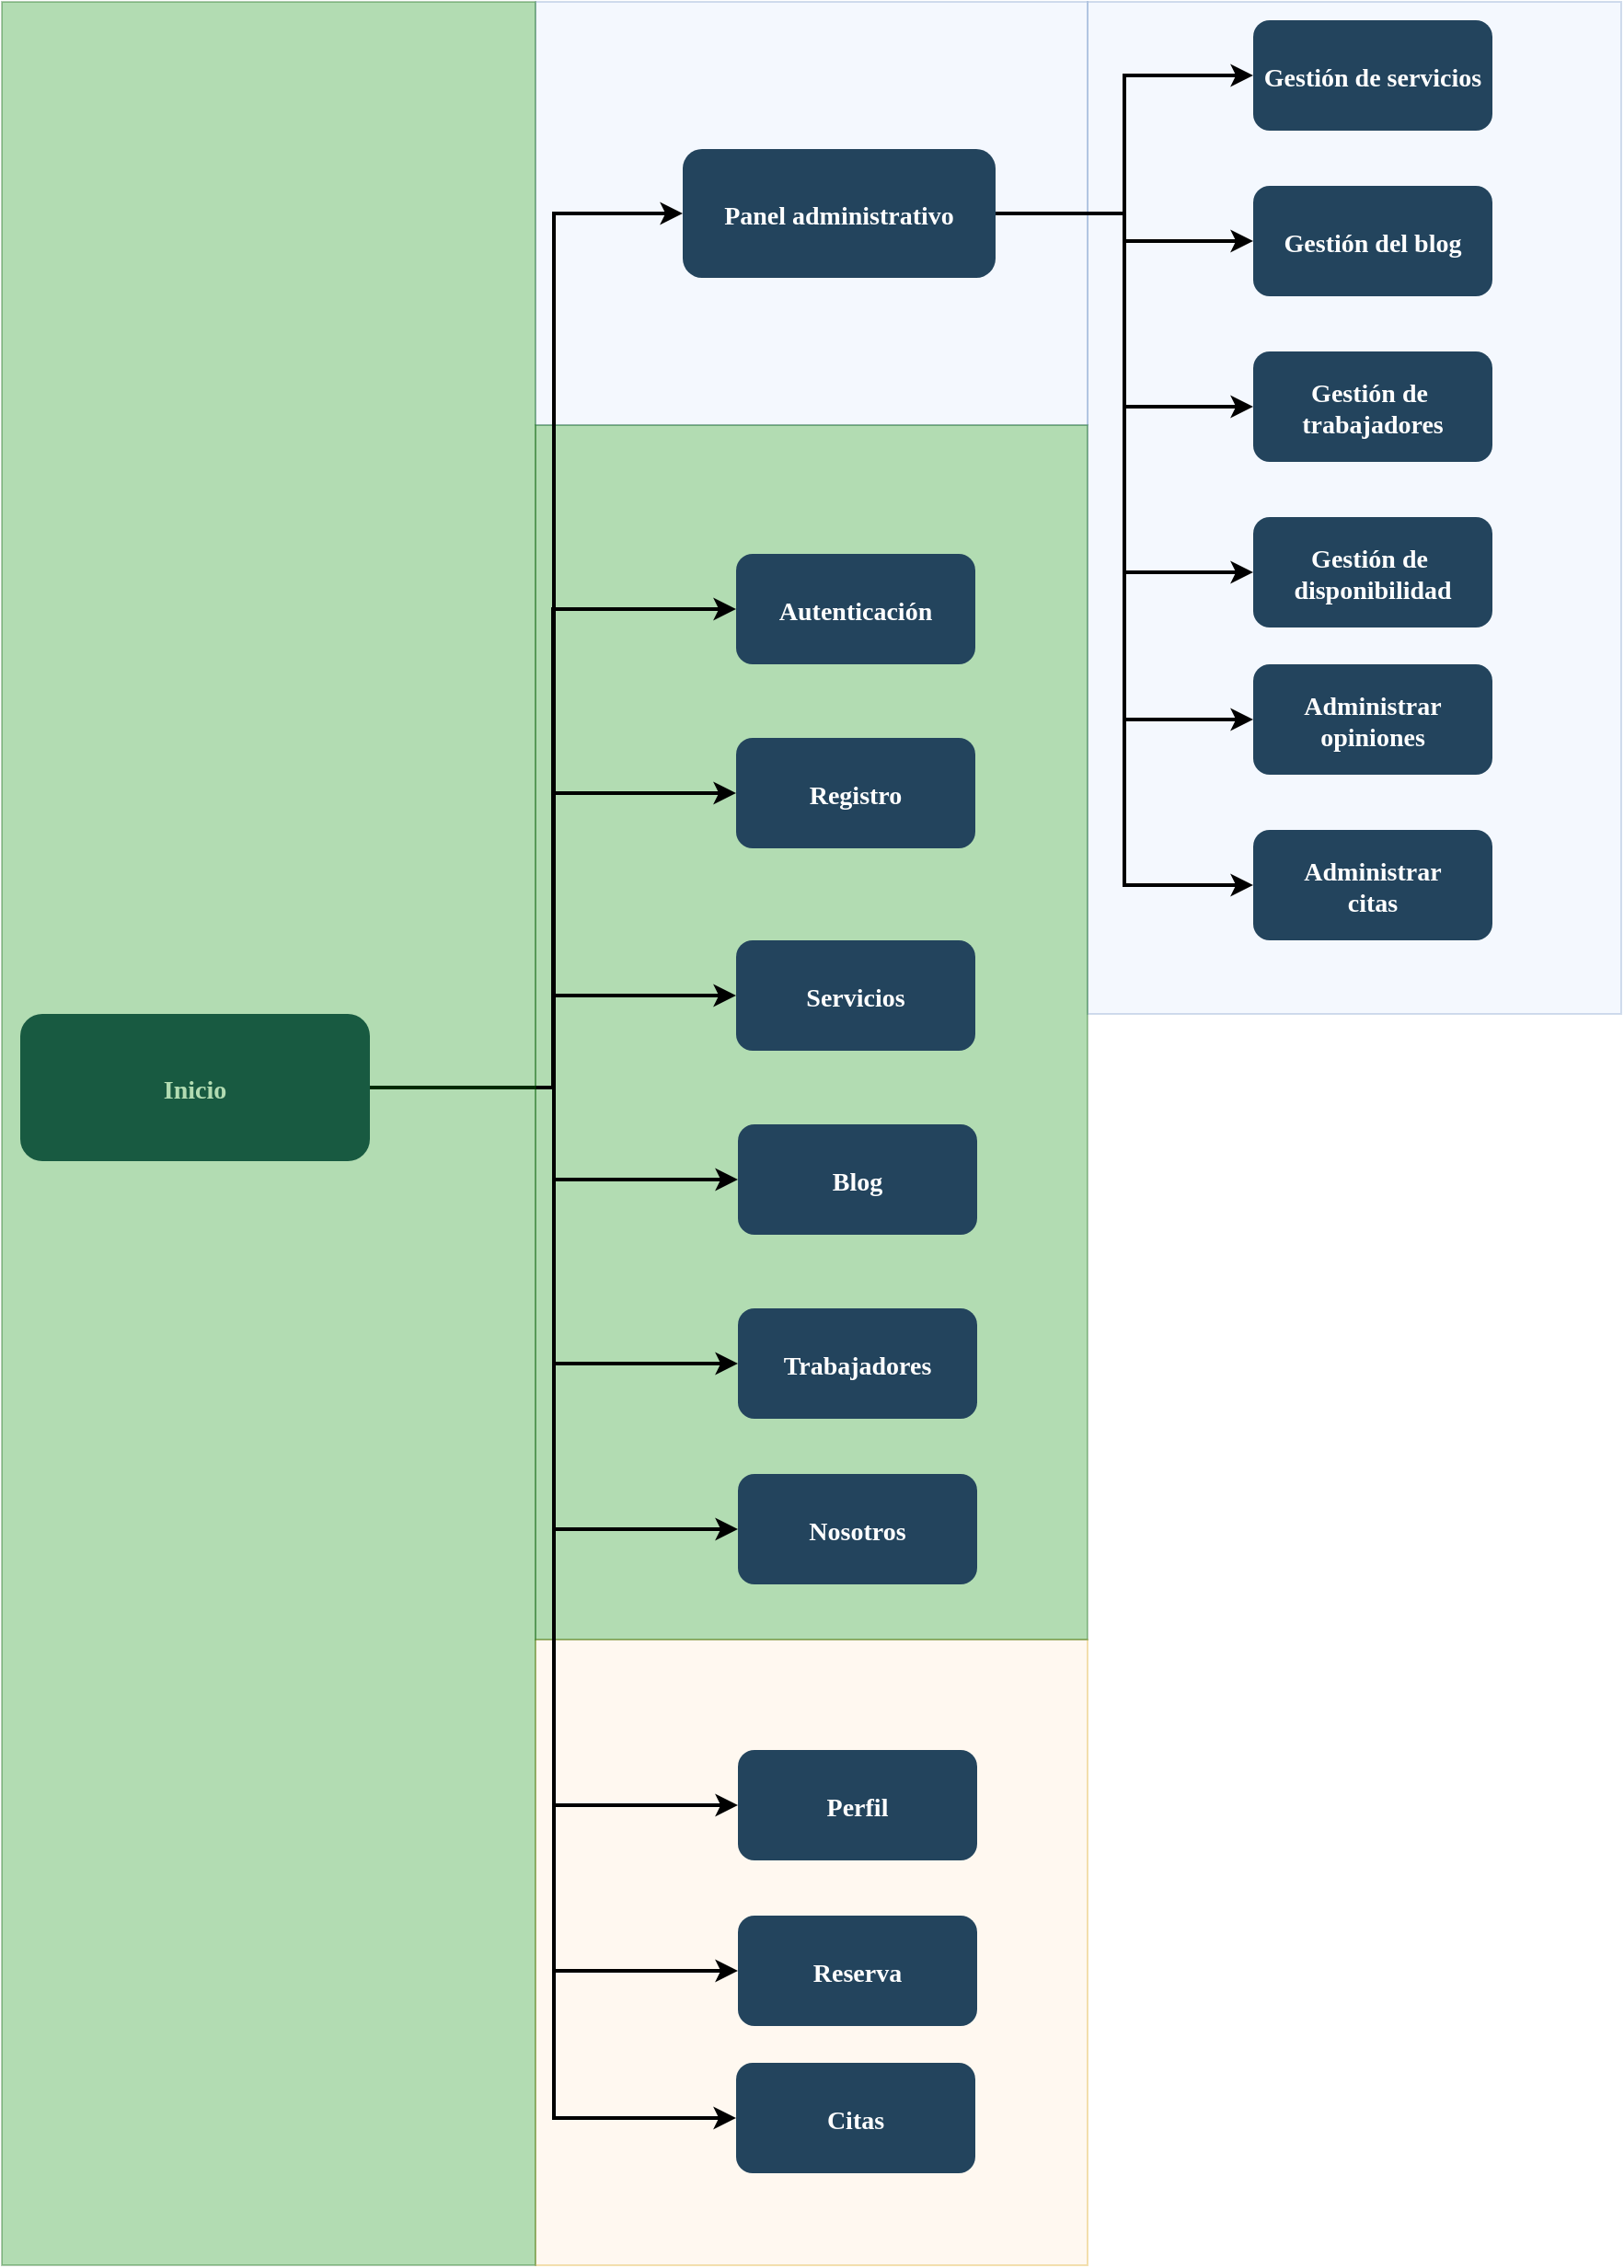 <mxfile version="24.7.16">
  <diagram name="Page-1" id="2c0d36ab-eaac-3732-788b-9136903baeff">
    <mxGraphModel dx="1756" dy="916" grid="1" gridSize="10" guides="1" tooltips="1" connect="1" arrows="1" fold="1" page="1" pageScale="1.5" pageWidth="1169" pageHeight="827" background="none" math="0" shadow="0">
      <root>
        <mxCell id="0" />
        <mxCell id="1" parent="0" />
        <mxCell id="oDPdmUQwLlRHnJGlkrta-163" value="" style="fillColor=#dae8fc;strokeColor=#6c8ebf;opacity=30;" vertex="1" parent="1">
          <mxGeometry x="590" width="290" height="550" as="geometry" />
        </mxCell>
        <mxCell id="oDPdmUQwLlRHnJGlkrta-158" value="" style="fillColor=#dae8fc;strokeColor=#6c8ebf;opacity=30;" vertex="1" parent="1">
          <mxGeometry x="290" width="300" height="230" as="geometry" />
        </mxCell>
        <mxCell id="oDPdmUQwLlRHnJGlkrta-157" value="" style="fillColor=#ffe6cc;strokeColor=#d79b00;opacity=30;" vertex="1" parent="1">
          <mxGeometry x="290" y="890" width="300" height="340" as="geometry" />
        </mxCell>
        <mxCell id="110" value="" style="fillColor=#008a00;strokeColor=#005700;opacity=30;fontColor=#ffffff;" parent="1" vertex="1">
          <mxGeometry x="290" y="230" width="300" height="660" as="geometry" />
        </mxCell>
        <mxCell id="2" value="Inicio" style="rounded=1;fillColor=#23445D;gradientColor=none;strokeColor=none;fontColor=#FFFFFF;fontStyle=1;fontFamily=Tahoma;fontSize=14" parent="1" vertex="1">
          <mxGeometry x="10" y="550" width="190" height="80" as="geometry" />
        </mxCell>
        <mxCell id="4" value="Panel administrativo" style="rounded=1;fillColor=#23445D;gradientColor=none;strokeColor=none;fontColor=#FFFFFF;fontStyle=1;fontFamily=Tahoma;fontSize=14" parent="1" vertex="1">
          <mxGeometry x="370" y="80" width="170" height="70" as="geometry" />
        </mxCell>
        <mxCell id="10" value="Autenticación" style="rounded=1;fillColor=#23445D;gradientColor=none;strokeColor=none;fontColor=#FFFFFF;fontStyle=1;fontFamily=Tahoma;fontSize=14" parent="1" vertex="1">
          <mxGeometry x="399" y="300" width="130" height="60" as="geometry" />
        </mxCell>
        <mxCell id="12" value="Registro" style="rounded=1;fillColor=#23445D;gradientColor=none;strokeColor=none;fontColor=#FFFFFF;fontStyle=1;fontFamily=Tahoma;fontSize=14" parent="1" vertex="1">
          <mxGeometry x="399" y="400" width="130" height="60" as="geometry" />
        </mxCell>
        <mxCell id="16" value="Reserva" style="rounded=1;fillColor=#23445D;gradientColor=none;strokeColor=none;fontColor=#FFFFFF;fontStyle=1;fontFamily=Tahoma;fontSize=14" parent="1" vertex="1">
          <mxGeometry x="400" y="1040" width="130" height="60" as="geometry" />
        </mxCell>
        <mxCell id="17" value="Trabajadores" style="rounded=1;fillColor=#23445D;gradientColor=none;strokeColor=none;fontColor=#FFFFFF;fontStyle=1;fontFamily=Tahoma;fontSize=14" parent="1" vertex="1">
          <mxGeometry x="400" y="710" width="130" height="60" as="geometry" />
        </mxCell>
        <mxCell id="59" value="" style="edgeStyle=elbowEdgeStyle;strokeWidth=2;rounded=0;exitX=1;exitY=0.5;exitDx=0;exitDy=0;entryX=0;entryY=0.5;entryDx=0;entryDy=0;" parent="1" source="2" target="12" edge="1">
          <mxGeometry x="347" y="225.5" width="100" height="100" as="geometry">
            <mxPoint x="590" y="400" as="sourcePoint" />
            <mxPoint x="295" y="650" as="targetPoint" />
          </mxGeometry>
        </mxCell>
        <mxCell id="oDPdmUQwLlRHnJGlkrta-130" value="Citas" style="rounded=1;fillColor=#23445D;gradientColor=none;strokeColor=none;fontColor=#FFFFFF;fontStyle=1;fontFamily=Tahoma;fontSize=14" vertex="1" parent="1">
          <mxGeometry x="399" y="1120" width="130" height="60" as="geometry" />
        </mxCell>
        <mxCell id="oDPdmUQwLlRHnJGlkrta-134" value="Blog" style="rounded=1;fillColor=#23445D;gradientColor=none;strokeColor=none;fontColor=#FFFFFF;fontStyle=1;fontFamily=Tahoma;fontSize=14" vertex="1" parent="1">
          <mxGeometry x="400" y="610" width="130" height="60" as="geometry" />
        </mxCell>
        <mxCell id="oDPdmUQwLlRHnJGlkrta-135" value="Servicios" style="rounded=1;fillColor=#23445D;gradientColor=none;strokeColor=none;fontColor=#FFFFFF;fontStyle=1;fontFamily=Tahoma;fontSize=14" vertex="1" parent="1">
          <mxGeometry x="399" y="510" width="130" height="60" as="geometry" />
        </mxCell>
        <mxCell id="oDPdmUQwLlRHnJGlkrta-136" value="Nosotros" style="rounded=1;fillColor=#23445D;gradientColor=none;strokeColor=none;fontColor=#FFFFFF;fontStyle=1;fontFamily=Tahoma;fontSize=14" vertex="1" parent="1">
          <mxGeometry x="400" y="800" width="130" height="60" as="geometry" />
        </mxCell>
        <mxCell id="oDPdmUQwLlRHnJGlkrta-142" value="Perfil" style="rounded=1;fillColor=#23445D;gradientColor=none;strokeColor=none;fontColor=#FFFFFF;fontStyle=1;fontFamily=Tahoma;fontSize=14" vertex="1" parent="1">
          <mxGeometry x="400" y="950" width="130" height="60" as="geometry" />
        </mxCell>
        <mxCell id="oDPdmUQwLlRHnJGlkrta-145" value="" style="edgeStyle=elbowEdgeStyle;strokeWidth=2;rounded=0;exitX=1;exitY=0.5;exitDx=0;exitDy=0;entryX=0;entryY=0.5;entryDx=0;entryDy=0;" edge="1" parent="1" source="2" target="10">
          <mxGeometry x="347" y="225.5" width="100" height="100" as="geometry">
            <mxPoint x="210" y="600" as="sourcePoint" />
            <mxPoint x="410" y="310" as="targetPoint" />
          </mxGeometry>
        </mxCell>
        <mxCell id="oDPdmUQwLlRHnJGlkrta-146" value="" style="edgeStyle=elbowEdgeStyle;strokeWidth=2;rounded=0;exitX=1;exitY=0.5;exitDx=0;exitDy=0;entryX=0;entryY=0.5;entryDx=0;entryDy=0;" edge="1" parent="1" source="2" target="17">
          <mxGeometry x="347" y="225.5" width="100" height="100" as="geometry">
            <mxPoint x="210" y="600" as="sourcePoint" />
            <mxPoint x="410" y="140" as="targetPoint" />
          </mxGeometry>
        </mxCell>
        <mxCell id="oDPdmUQwLlRHnJGlkrta-147" value="" style="edgeStyle=elbowEdgeStyle;strokeWidth=2;rounded=0;exitX=1;exitY=0.5;exitDx=0;exitDy=0;entryX=0;entryY=0.5;entryDx=0;entryDy=0;" edge="1" parent="1" source="2" target="16">
          <mxGeometry x="347" y="225.5" width="100" height="100" as="geometry">
            <mxPoint x="210" y="600" as="sourcePoint" />
            <mxPoint x="410" y="820" as="targetPoint" />
          </mxGeometry>
        </mxCell>
        <mxCell id="oDPdmUQwLlRHnJGlkrta-148" value="" style="edgeStyle=elbowEdgeStyle;strokeWidth=2;rounded=0;exitX=1;exitY=0.5;exitDx=0;exitDy=0;entryX=0;entryY=0.5;entryDx=0;entryDy=0;" edge="1" parent="1" source="2" target="oDPdmUQwLlRHnJGlkrta-134">
          <mxGeometry x="347" y="225.5" width="100" height="100" as="geometry">
            <mxPoint x="220" y="610" as="sourcePoint" />
            <mxPoint x="420" y="830" as="targetPoint" />
          </mxGeometry>
        </mxCell>
        <mxCell id="oDPdmUQwLlRHnJGlkrta-149" value="" style="edgeStyle=elbowEdgeStyle;strokeWidth=2;rounded=0;exitX=1;exitY=0.5;exitDx=0;exitDy=0;entryX=0;entryY=0.5;entryDx=0;entryDy=0;" edge="1" parent="1" source="2" target="oDPdmUQwLlRHnJGlkrta-136">
          <mxGeometry x="347" y="225.5" width="100" height="100" as="geometry">
            <mxPoint x="230" y="620" as="sourcePoint" />
            <mxPoint x="430" y="840" as="targetPoint" />
          </mxGeometry>
        </mxCell>
        <mxCell id="oDPdmUQwLlRHnJGlkrta-150" value="" style="edgeStyle=elbowEdgeStyle;strokeWidth=2;rounded=0;exitX=1;exitY=0.5;exitDx=0;exitDy=0;entryX=0;entryY=0.5;entryDx=0;entryDy=0;" edge="1" parent="1" source="2" target="oDPdmUQwLlRHnJGlkrta-135">
          <mxGeometry x="347" y="225.5" width="100" height="100" as="geometry">
            <mxPoint x="240" y="630" as="sourcePoint" />
            <mxPoint x="440" y="850" as="targetPoint" />
          </mxGeometry>
        </mxCell>
        <mxCell id="oDPdmUQwLlRHnJGlkrta-151" value="" style="edgeStyle=elbowEdgeStyle;strokeWidth=2;rounded=0;entryX=0;entryY=0.5;entryDx=0;entryDy=0;" edge="1" parent="1" target="oDPdmUQwLlRHnJGlkrta-130">
          <mxGeometry x="347" y="225.5" width="100" height="100" as="geometry">
            <mxPoint x="201" y="590" as="sourcePoint" />
            <mxPoint x="450" y="860" as="targetPoint" />
          </mxGeometry>
        </mxCell>
        <mxCell id="oDPdmUQwLlRHnJGlkrta-153" value="" style="edgeStyle=elbowEdgeStyle;strokeWidth=2;rounded=0;exitX=1;exitY=0.5;exitDx=0;exitDy=0;entryX=0;entryY=0.5;entryDx=0;entryDy=0;" edge="1" parent="1" source="2" target="oDPdmUQwLlRHnJGlkrta-142">
          <mxGeometry x="347" y="225.5" width="100" height="100" as="geometry">
            <mxPoint x="210" y="600" as="sourcePoint" />
            <mxPoint x="410" y="710" as="targetPoint" />
          </mxGeometry>
        </mxCell>
        <mxCell id="oDPdmUQwLlRHnJGlkrta-155" value="" style="edgeStyle=elbowEdgeStyle;strokeWidth=2;rounded=0;exitX=1;exitY=0.5;exitDx=0;exitDy=0;entryX=0;entryY=0.5;entryDx=0;entryDy=0;" edge="1" parent="1" source="2" target="4">
          <mxGeometry x="347" y="225.5" width="100" height="100" as="geometry">
            <mxPoint x="210" y="600" as="sourcePoint" />
            <mxPoint x="410" y="140" as="targetPoint" />
            <Array as="points">
              <mxPoint x="300" y="350" />
            </Array>
          </mxGeometry>
        </mxCell>
        <mxCell id="oDPdmUQwLlRHnJGlkrta-156" value="" style="fillColor=#008a00;strokeColor=#005700;opacity=30;fontColor=#ffffff;" vertex="1" parent="1">
          <mxGeometry width="290" height="1230" as="geometry" />
        </mxCell>
        <mxCell id="oDPdmUQwLlRHnJGlkrta-159" value="Gestión de &#xa;trabajadores" style="rounded=1;fillColor=#23445D;gradientColor=none;strokeColor=none;fontColor=#FFFFFF;fontStyle=1;fontFamily=Tahoma;fontSize=14" vertex="1" parent="1">
          <mxGeometry x="680" y="190" width="130" height="60" as="geometry" />
        </mxCell>
        <mxCell id="oDPdmUQwLlRHnJGlkrta-160" value="Gestión del blog" style="rounded=1;fillColor=#23445D;gradientColor=none;strokeColor=none;fontColor=#FFFFFF;fontStyle=1;fontFamily=Tahoma;fontSize=14" vertex="1" parent="1">
          <mxGeometry x="680" y="100" width="130" height="60" as="geometry" />
        </mxCell>
        <mxCell id="oDPdmUQwLlRHnJGlkrta-161" value="Gestión de servicios" style="rounded=1;fillColor=#23445D;gradientColor=none;strokeColor=none;fontColor=#FFFFFF;fontStyle=1;fontFamily=Tahoma;fontSize=14" vertex="1" parent="1">
          <mxGeometry x="680" y="10" width="130" height="60" as="geometry" />
        </mxCell>
        <mxCell id="oDPdmUQwLlRHnJGlkrta-162" value="Gestión de &#xa;disponibilidad" style="rounded=1;fillColor=#23445D;gradientColor=none;strokeColor=none;fontColor=#FFFFFF;fontStyle=1;fontFamily=Tahoma;fontSize=14" vertex="1" parent="1">
          <mxGeometry x="680" y="280" width="130" height="60" as="geometry" />
        </mxCell>
        <mxCell id="oDPdmUQwLlRHnJGlkrta-164" value="" style="edgeStyle=elbowEdgeStyle;strokeWidth=2;rounded=0;exitX=1;exitY=0.5;exitDx=0;exitDy=0;entryX=0;entryY=0.5;entryDx=0;entryDy=0;" edge="1" parent="1" source="4" target="oDPdmUQwLlRHnJGlkrta-160">
          <mxGeometry x="347" y="225.5" width="100" height="100" as="geometry">
            <mxPoint x="210" y="600" as="sourcePoint" />
            <mxPoint x="409" y="125" as="targetPoint" />
          </mxGeometry>
        </mxCell>
        <mxCell id="oDPdmUQwLlRHnJGlkrta-165" value="" style="edgeStyle=elbowEdgeStyle;strokeWidth=2;rounded=0;exitX=1;exitY=0.5;exitDx=0;exitDy=0;entryX=0;entryY=0.5;entryDx=0;entryDy=0;" edge="1" parent="1" source="4" target="oDPdmUQwLlRHnJGlkrta-169">
          <mxGeometry x="347" y="225.5" width="100" height="100" as="geometry">
            <mxPoint x="579" y="125" as="sourcePoint" />
            <mxPoint x="690" y="140" as="targetPoint" />
          </mxGeometry>
        </mxCell>
        <mxCell id="oDPdmUQwLlRHnJGlkrta-166" value="" style="edgeStyle=elbowEdgeStyle;strokeWidth=2;rounded=0;exitX=1;exitY=0.5;exitDx=0;exitDy=0;entryX=0;entryY=0.5;entryDx=0;entryDy=0;" edge="1" parent="1" source="4" target="oDPdmUQwLlRHnJGlkrta-162">
          <mxGeometry x="347" y="225.5" width="100" height="100" as="geometry">
            <mxPoint x="589" y="135" as="sourcePoint" />
            <mxPoint x="700" y="150" as="targetPoint" />
          </mxGeometry>
        </mxCell>
        <mxCell id="oDPdmUQwLlRHnJGlkrta-167" value="" style="edgeStyle=elbowEdgeStyle;strokeWidth=2;rounded=0;exitX=1;exitY=0.5;exitDx=0;exitDy=0;entryX=0;entryY=0.5;entryDx=0;entryDy=0;" edge="1" parent="1" source="4" target="oDPdmUQwLlRHnJGlkrta-161">
          <mxGeometry x="347" y="225.5" width="100" height="100" as="geometry">
            <mxPoint x="599" y="145" as="sourcePoint" />
            <mxPoint x="710" y="160" as="targetPoint" />
          </mxGeometry>
        </mxCell>
        <mxCell id="oDPdmUQwLlRHnJGlkrta-168" value="" style="edgeStyle=elbowEdgeStyle;strokeWidth=2;rounded=0;exitX=1;exitY=0.5;exitDx=0;exitDy=0;entryX=0;entryY=0.5;entryDx=0;entryDy=0;" edge="1" parent="1" source="4" target="oDPdmUQwLlRHnJGlkrta-159">
          <mxGeometry x="347" y="225.5" width="100" height="100" as="geometry">
            <mxPoint x="609" y="155" as="sourcePoint" />
            <mxPoint x="720" y="170" as="targetPoint" />
          </mxGeometry>
        </mxCell>
        <mxCell id="oDPdmUQwLlRHnJGlkrta-169" value="Administrar&#xa;opiniones" style="rounded=1;fillColor=#23445D;gradientColor=none;strokeColor=none;fontColor=#FFFFFF;fontStyle=1;fontFamily=Tahoma;fontSize=14" vertex="1" parent="1">
          <mxGeometry x="680" y="360" width="130" height="60" as="geometry" />
        </mxCell>
        <mxCell id="oDPdmUQwLlRHnJGlkrta-170" value="Administrar&#xa;citas" style="rounded=1;fillColor=#23445D;gradientColor=none;strokeColor=none;fontColor=#FFFFFF;fontStyle=1;fontFamily=Tahoma;fontSize=14" vertex="1" parent="1">
          <mxGeometry x="680" y="450" width="130" height="60" as="geometry" />
        </mxCell>
        <mxCell id="oDPdmUQwLlRHnJGlkrta-171" value="" style="edgeStyle=elbowEdgeStyle;strokeWidth=2;rounded=0;exitX=1;exitY=0.5;exitDx=0;exitDy=0;entryX=0;entryY=0.5;entryDx=0;entryDy=0;" edge="1" parent="1" source="4" target="oDPdmUQwLlRHnJGlkrta-170">
          <mxGeometry x="347" y="225.5" width="100" height="100" as="geometry">
            <mxPoint x="579" y="125" as="sourcePoint" />
            <mxPoint x="690" y="230" as="targetPoint" />
          </mxGeometry>
        </mxCell>
      </root>
    </mxGraphModel>
  </diagram>
</mxfile>
